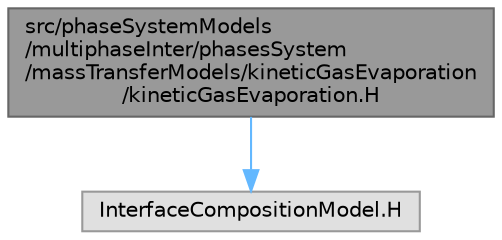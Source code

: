 digraph "src/phaseSystemModels/multiphaseInter/phasesSystem/massTransferModels/kineticGasEvaporation/kineticGasEvaporation.H"
{
 // LATEX_PDF_SIZE
  bgcolor="transparent";
  edge [fontname=Helvetica,fontsize=10,labelfontname=Helvetica,labelfontsize=10];
  node [fontname=Helvetica,fontsize=10,shape=box,height=0.2,width=0.4];
  Node1 [id="Node000001",label="src/phaseSystemModels\l/multiphaseInter/phasesSystem\l/massTransferModels/kineticGasEvaporation\l/kineticGasEvaporation.H",height=0.2,width=0.4,color="gray40", fillcolor="grey60", style="filled", fontcolor="black",tooltip=" "];
  Node1 -> Node2 [id="edge1_Node000001_Node000002",color="steelblue1",style="solid",tooltip=" "];
  Node2 [id="Node000002",label="InterfaceCompositionModel.H",height=0.2,width=0.4,color="grey60", fillcolor="#E0E0E0", style="filled",tooltip=" "];
}
